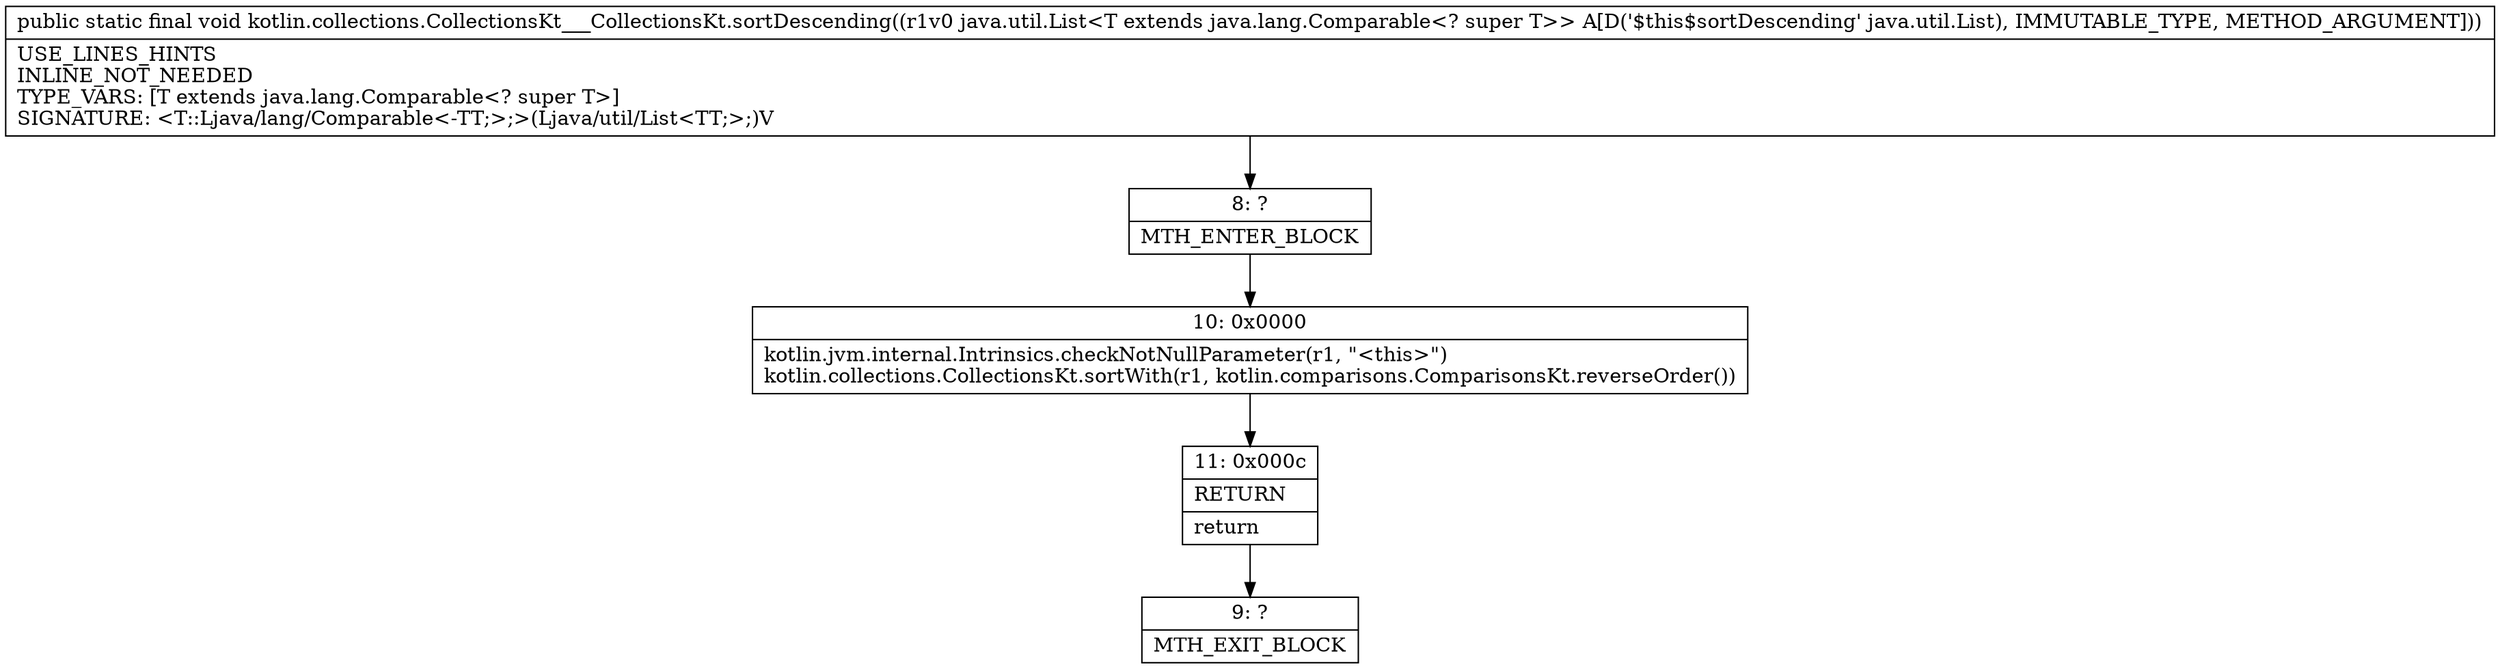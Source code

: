 digraph "CFG forkotlin.collections.CollectionsKt___CollectionsKt.sortDescending(Ljava\/util\/List;)V" {
Node_8 [shape=record,label="{8\:\ ?|MTH_ENTER_BLOCK\l}"];
Node_10 [shape=record,label="{10\:\ 0x0000|kotlin.jvm.internal.Intrinsics.checkNotNullParameter(r1, \"\<this\>\")\lkotlin.collections.CollectionsKt.sortWith(r1, kotlin.comparisons.ComparisonsKt.reverseOrder())\l}"];
Node_11 [shape=record,label="{11\:\ 0x000c|RETURN\l|return\l}"];
Node_9 [shape=record,label="{9\:\ ?|MTH_EXIT_BLOCK\l}"];
MethodNode[shape=record,label="{public static final void kotlin.collections.CollectionsKt___CollectionsKt.sortDescending((r1v0 java.util.List\<T extends java.lang.Comparable\<? super T\>\> A[D('$this$sortDescending' java.util.List), IMMUTABLE_TYPE, METHOD_ARGUMENT]))  | USE_LINES_HINTS\lINLINE_NOT_NEEDED\lTYPE_VARS: [T extends java.lang.Comparable\<? super T\>]\lSIGNATURE: \<T::Ljava\/lang\/Comparable\<\-TT;\>;\>(Ljava\/util\/List\<TT;\>;)V\l}"];
MethodNode -> Node_8;Node_8 -> Node_10;
Node_10 -> Node_11;
Node_11 -> Node_9;
}

